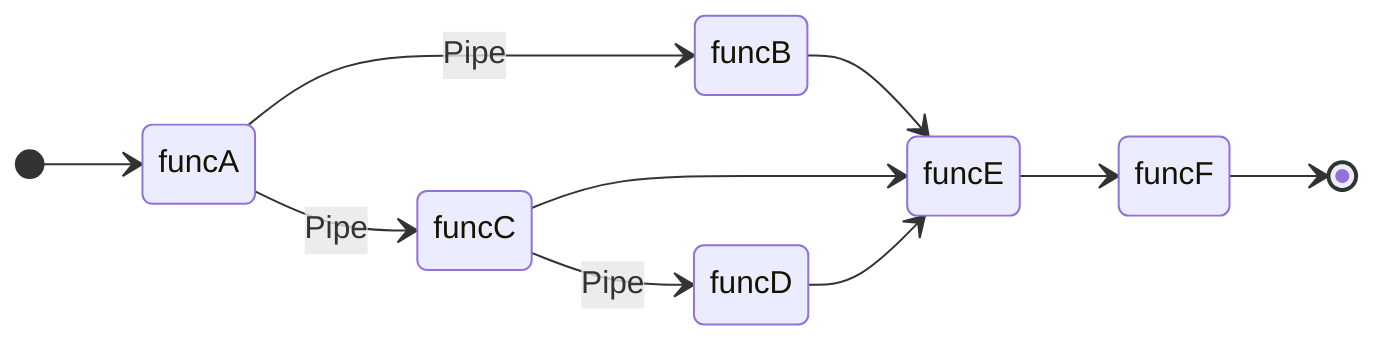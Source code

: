 stateDiagram
    direction LR
    state "funcA" as state_0
    state "funcB" as state_1
    state "funcC" as state_2
    state "funcD" as state_3
    state "funcE" as state_4
    state "funcF" as state_5
    [*] --> state_0
    state_0 --> state_1: Pipe
    state_0 --> state_2: Pipe
    state_1 --> state_4
    state_2 --> state_4
    state_2 --> state_3: Pipe
    state_3 --> state_4
    state_4 --> state_5
    state_5 --> [*]